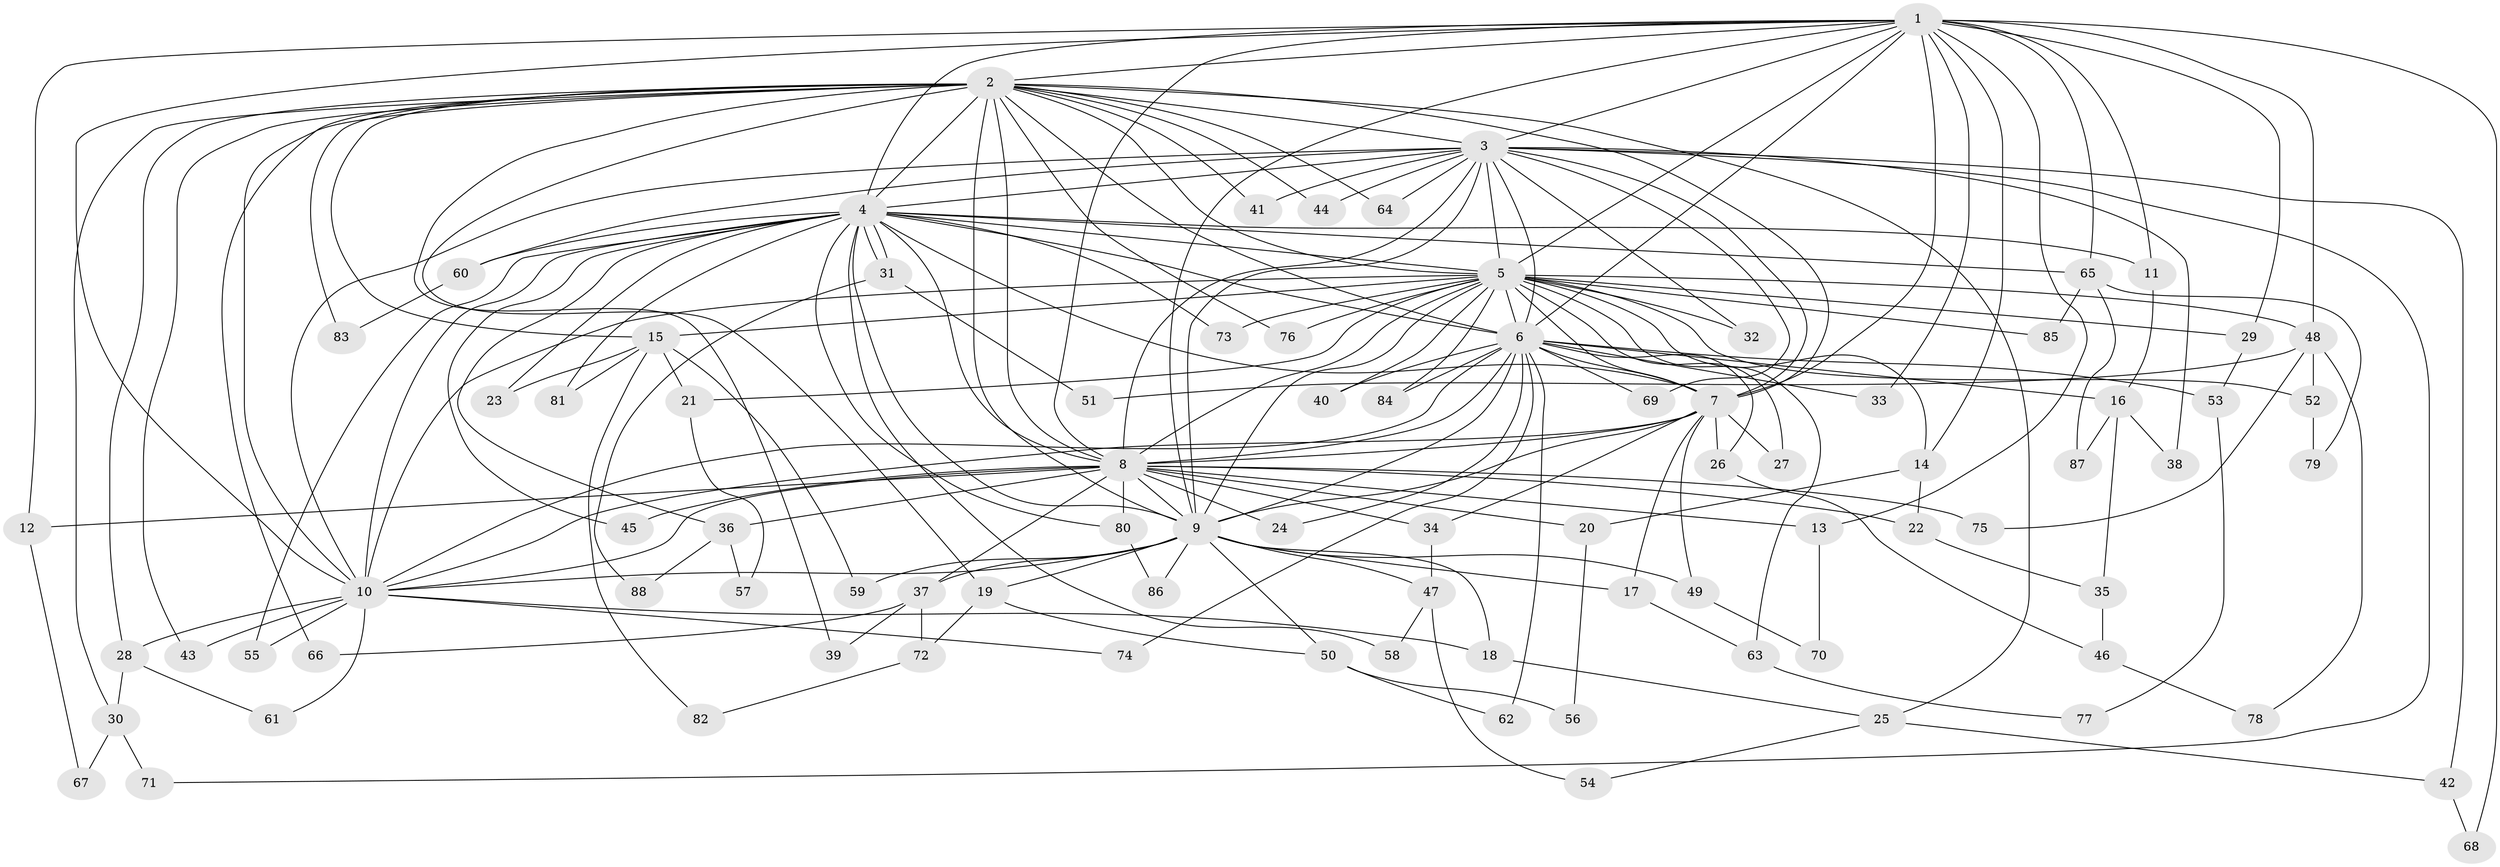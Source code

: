 // coarse degree distribution, {9: 0.038461538461538464, 16: 0.038461538461538464, 18: 0.038461538461538464, 8: 0.038461538461538464, 3: 0.23076923076923078, 1: 0.15384615384615385, 2: 0.34615384615384615, 5: 0.038461538461538464, 4: 0.07692307692307693}
// Generated by graph-tools (version 1.1) at 2025/17/03/04/25 18:17:33]
// undirected, 88 vertices, 201 edges
graph export_dot {
graph [start="1"]
  node [color=gray90,style=filled];
  1;
  2;
  3;
  4;
  5;
  6;
  7;
  8;
  9;
  10;
  11;
  12;
  13;
  14;
  15;
  16;
  17;
  18;
  19;
  20;
  21;
  22;
  23;
  24;
  25;
  26;
  27;
  28;
  29;
  30;
  31;
  32;
  33;
  34;
  35;
  36;
  37;
  38;
  39;
  40;
  41;
  42;
  43;
  44;
  45;
  46;
  47;
  48;
  49;
  50;
  51;
  52;
  53;
  54;
  55;
  56;
  57;
  58;
  59;
  60;
  61;
  62;
  63;
  64;
  65;
  66;
  67;
  68;
  69;
  70;
  71;
  72;
  73;
  74;
  75;
  76;
  77;
  78;
  79;
  80;
  81;
  82;
  83;
  84;
  85;
  86;
  87;
  88;
  1 -- 2;
  1 -- 3;
  1 -- 4;
  1 -- 5;
  1 -- 6;
  1 -- 7;
  1 -- 8;
  1 -- 9;
  1 -- 10;
  1 -- 11;
  1 -- 12;
  1 -- 13;
  1 -- 14;
  1 -- 29;
  1 -- 33;
  1 -- 48;
  1 -- 65;
  1 -- 68;
  2 -- 3;
  2 -- 4;
  2 -- 5;
  2 -- 6;
  2 -- 7;
  2 -- 8;
  2 -- 9;
  2 -- 10;
  2 -- 15;
  2 -- 19;
  2 -- 25;
  2 -- 28;
  2 -- 30;
  2 -- 39;
  2 -- 41;
  2 -- 43;
  2 -- 44;
  2 -- 64;
  2 -- 66;
  2 -- 76;
  2 -- 83;
  3 -- 4;
  3 -- 5;
  3 -- 6;
  3 -- 7;
  3 -- 8;
  3 -- 9;
  3 -- 10;
  3 -- 32;
  3 -- 38;
  3 -- 41;
  3 -- 42;
  3 -- 44;
  3 -- 60;
  3 -- 64;
  3 -- 69;
  3 -- 71;
  4 -- 5;
  4 -- 6;
  4 -- 7;
  4 -- 8;
  4 -- 9;
  4 -- 10;
  4 -- 11;
  4 -- 23;
  4 -- 31;
  4 -- 31;
  4 -- 36;
  4 -- 45;
  4 -- 55;
  4 -- 58;
  4 -- 60;
  4 -- 65;
  4 -- 73;
  4 -- 80;
  4 -- 81;
  5 -- 6;
  5 -- 7;
  5 -- 8;
  5 -- 9;
  5 -- 10;
  5 -- 14;
  5 -- 15;
  5 -- 21;
  5 -- 27;
  5 -- 29;
  5 -- 32;
  5 -- 40;
  5 -- 48;
  5 -- 52;
  5 -- 63;
  5 -- 73;
  5 -- 76;
  5 -- 84;
  5 -- 85;
  6 -- 7;
  6 -- 8;
  6 -- 9;
  6 -- 10;
  6 -- 16;
  6 -- 24;
  6 -- 26;
  6 -- 33;
  6 -- 40;
  6 -- 53;
  6 -- 62;
  6 -- 69;
  6 -- 74;
  6 -- 84;
  7 -- 8;
  7 -- 9;
  7 -- 10;
  7 -- 17;
  7 -- 26;
  7 -- 27;
  7 -- 34;
  7 -- 49;
  8 -- 9;
  8 -- 10;
  8 -- 12;
  8 -- 13;
  8 -- 20;
  8 -- 22;
  8 -- 24;
  8 -- 34;
  8 -- 36;
  8 -- 37;
  8 -- 45;
  8 -- 75;
  8 -- 80;
  9 -- 10;
  9 -- 17;
  9 -- 18;
  9 -- 19;
  9 -- 37;
  9 -- 47;
  9 -- 49;
  9 -- 50;
  9 -- 59;
  9 -- 86;
  10 -- 18;
  10 -- 28;
  10 -- 43;
  10 -- 55;
  10 -- 61;
  10 -- 74;
  11 -- 16;
  12 -- 67;
  13 -- 70;
  14 -- 20;
  14 -- 22;
  15 -- 21;
  15 -- 23;
  15 -- 59;
  15 -- 81;
  15 -- 82;
  16 -- 35;
  16 -- 38;
  16 -- 87;
  17 -- 63;
  18 -- 25;
  19 -- 50;
  19 -- 72;
  20 -- 56;
  21 -- 57;
  22 -- 35;
  25 -- 42;
  25 -- 54;
  26 -- 46;
  28 -- 30;
  28 -- 61;
  29 -- 53;
  30 -- 67;
  30 -- 71;
  31 -- 51;
  31 -- 88;
  34 -- 47;
  35 -- 46;
  36 -- 57;
  36 -- 88;
  37 -- 39;
  37 -- 66;
  37 -- 72;
  42 -- 68;
  46 -- 78;
  47 -- 54;
  47 -- 58;
  48 -- 51;
  48 -- 52;
  48 -- 75;
  48 -- 78;
  49 -- 70;
  50 -- 56;
  50 -- 62;
  52 -- 79;
  53 -- 77;
  60 -- 83;
  63 -- 77;
  65 -- 79;
  65 -- 85;
  65 -- 87;
  72 -- 82;
  80 -- 86;
}

